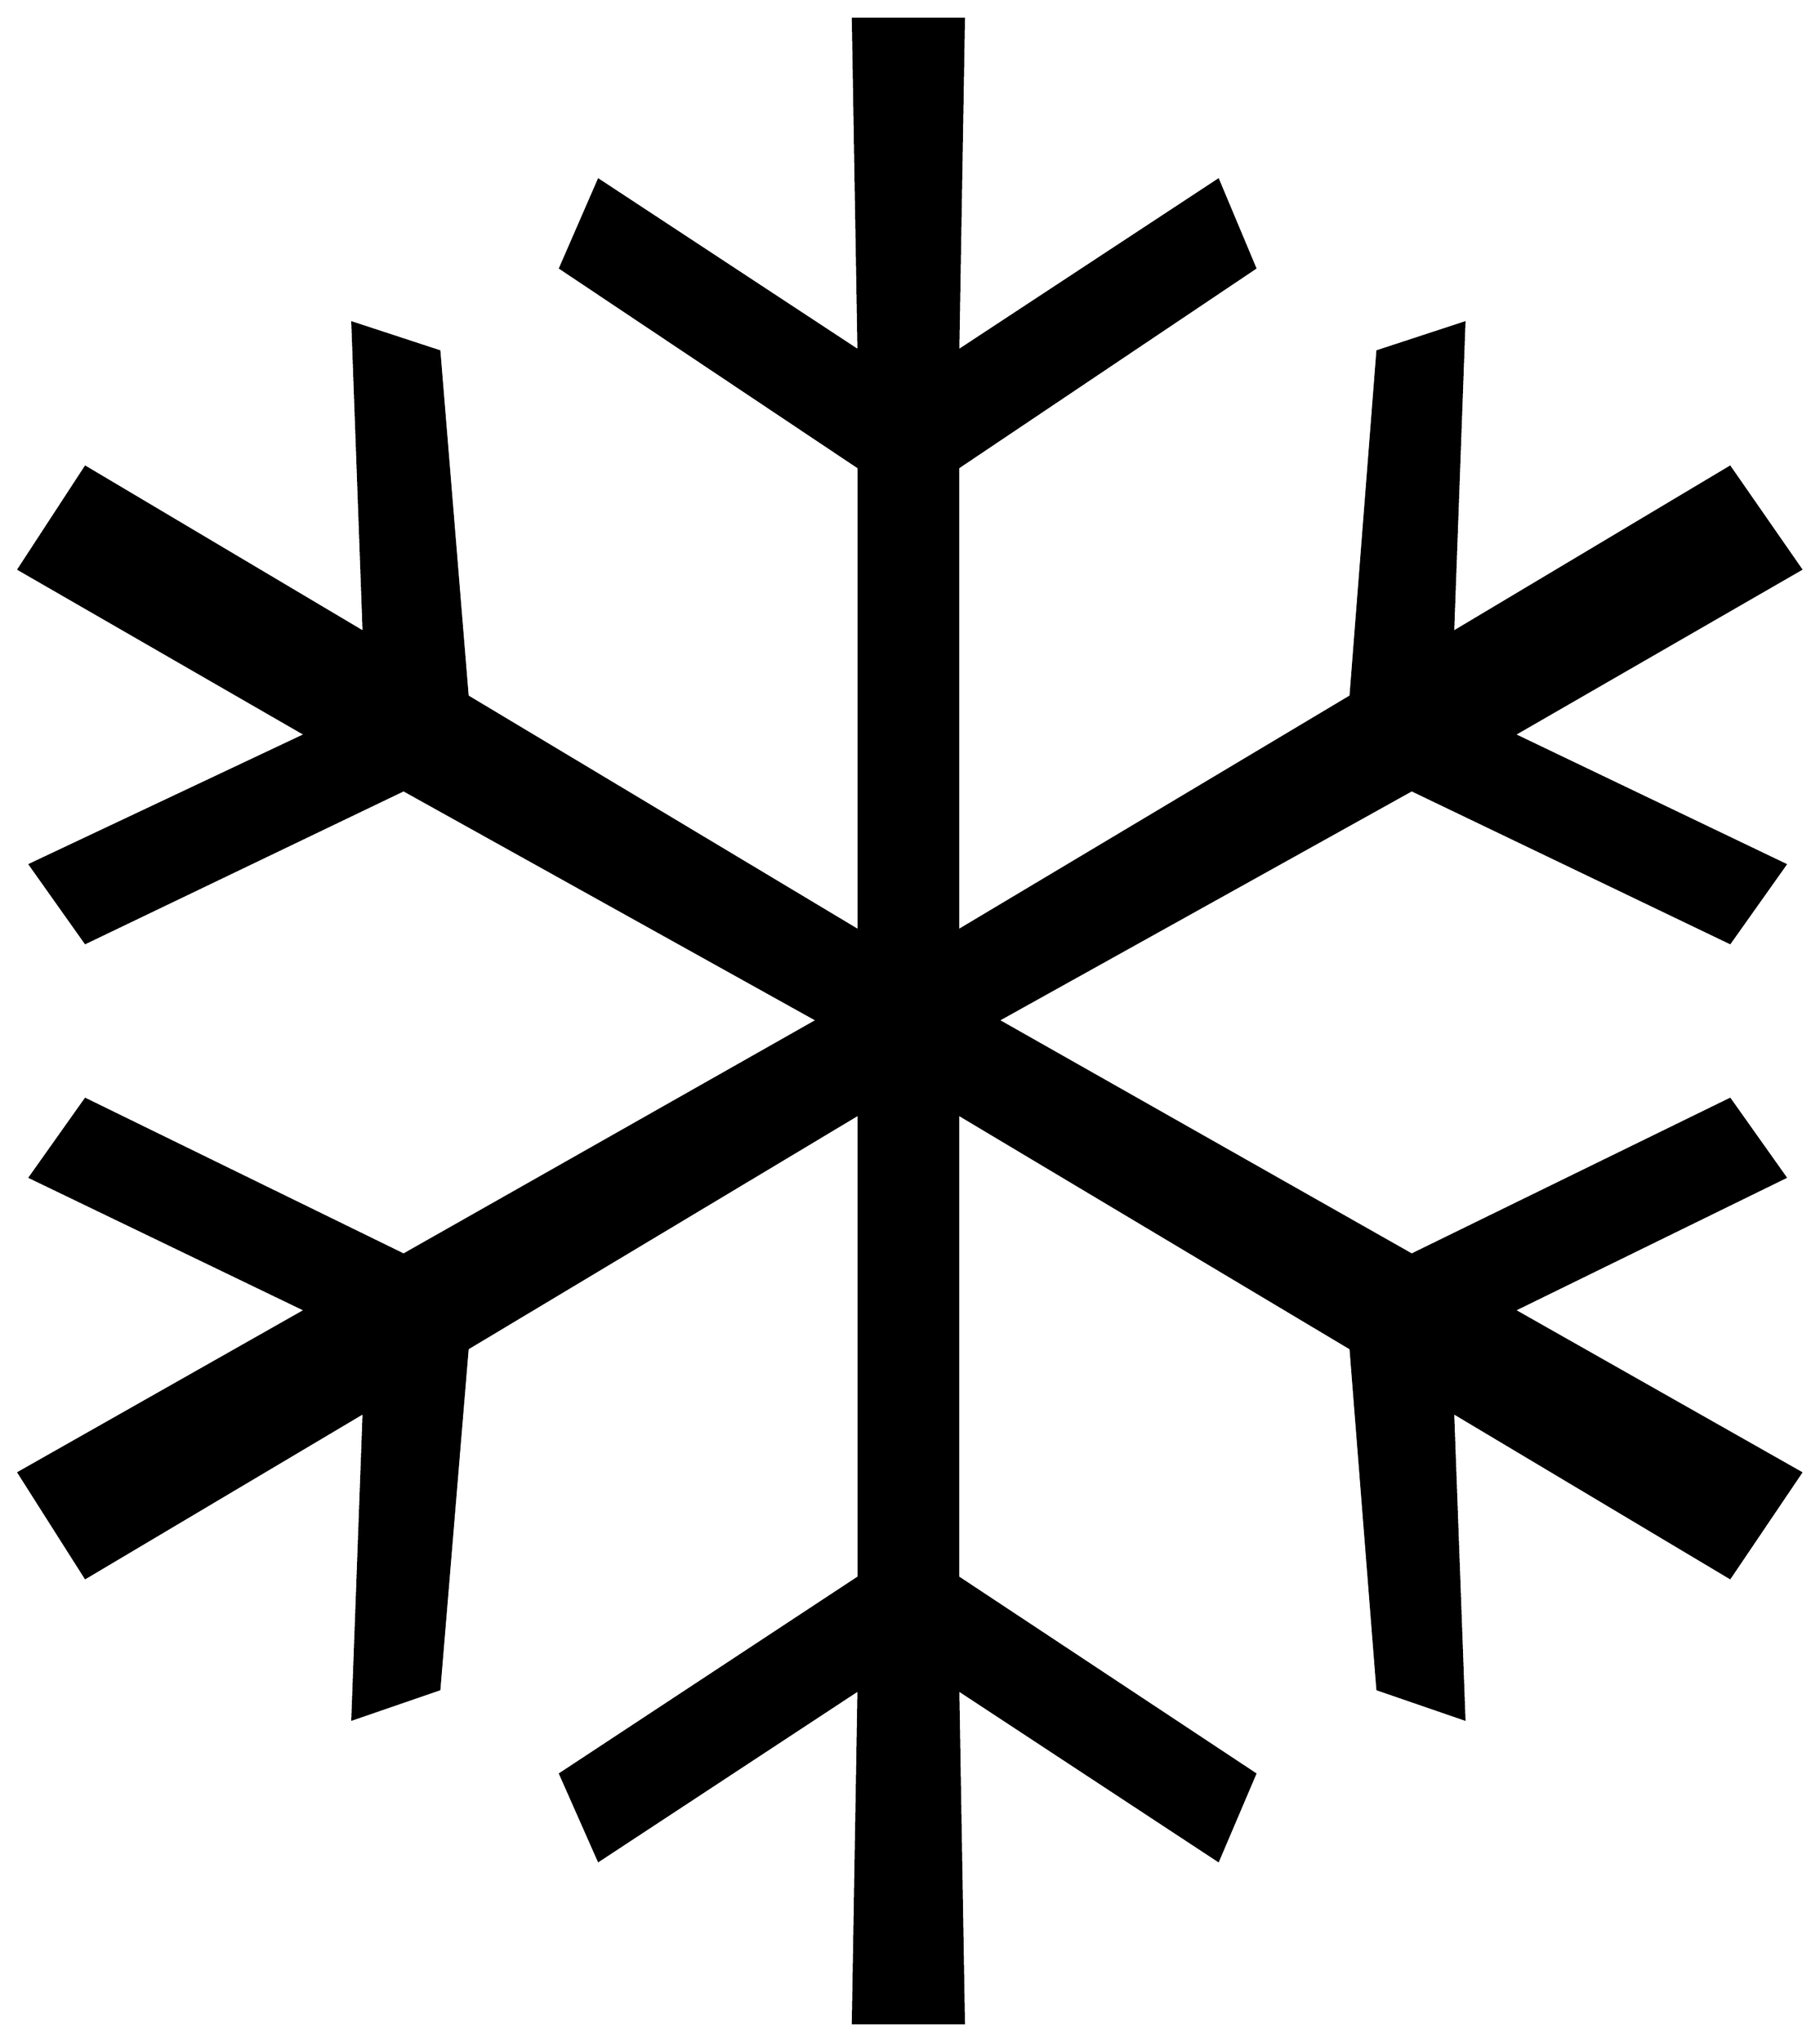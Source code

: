 


\begin{tikzpicture}[y=0.80pt, x=0.80pt, yscale=-1.0, xscale=1.0, inner sep=0pt, outer sep=0pt]
\begin{scope}[shift={(100.0,1832.0)},nonzero rule]
  \path[draw=.,fill=.,line width=1.600pt] (1360.0,-389.0) --
    (1310.0,-315.0) -- (1114.0,-432.0) -- (1122.0,-215.0) --
    (1061.0,-236.0) -- (1042.0,-477.0) -- (764.0,-643.0) --
    (764.0,-315.0) -- (974.0,-176.0) -- (948.0,-115.0) --
    (764.0,-236.0) -- (768.0,0.0) -- (690.0,0.0) --
    (694.0,-236.0) -- (510.0,-115.0) -- (483.0,-176.0) --
    (694.0,-315.0) -- (694.0,-643.0) -- (417.0,-477.0) --
    (397.0,-236.0) -- (336.0,-215.0) -- (344.0,-432.0) --
    (147.0,-315.0) -- (100.0,-389.0) -- (303.0,-504.0) --
    (108.0,-598.0) -- (147.0,-653.0) -- (372.0,-543.0) --
    (665.0,-709.0) -- (372.0,-872.0) -- (147.0,-764.0) --
    (108.0,-819.0) -- (303.0,-911.0) -- (100.0,-1028.0) --
    (147.0,-1100.0) -- (344.0,-983.0) -- (336.0,-1202.0) --
    (397.0,-1182.0) -- (417.0,-938.0) -- (694.0,-772.0) --
    (694.0,-1100.0) -- (483.0,-1241.0) -- (510.0,-1303.0) --
    (694.0,-1182.0) -- (690.0,-1417.0) -- (768.0,-1417.0) --
    (764.0,-1182.0) -- (948.0,-1303.0) -- (974.0,-1241.0) --
    (764.0,-1100.0) -- (764.0,-772.0) -- (1042.0,-938.0) --
    (1061.0,-1182.0) -- (1122.0,-1202.0) -- (1114.0,-983.0) --
    (1310.0,-1100.0) -- (1360.0,-1028.0) -- (1157.0,-911.0) --
    (1349.0,-819.0) -- (1310.0,-764.0) -- (1085.0,-872.0) --
    (792.0,-709.0) -- (1085.0,-543.0) -- (1310.0,-653.0) --
    (1349.0,-598.0) -- (1157.0,-504.0) -- (1360.0,-389.0) --
    cycle;
\end{scope}

\end{tikzpicture}

